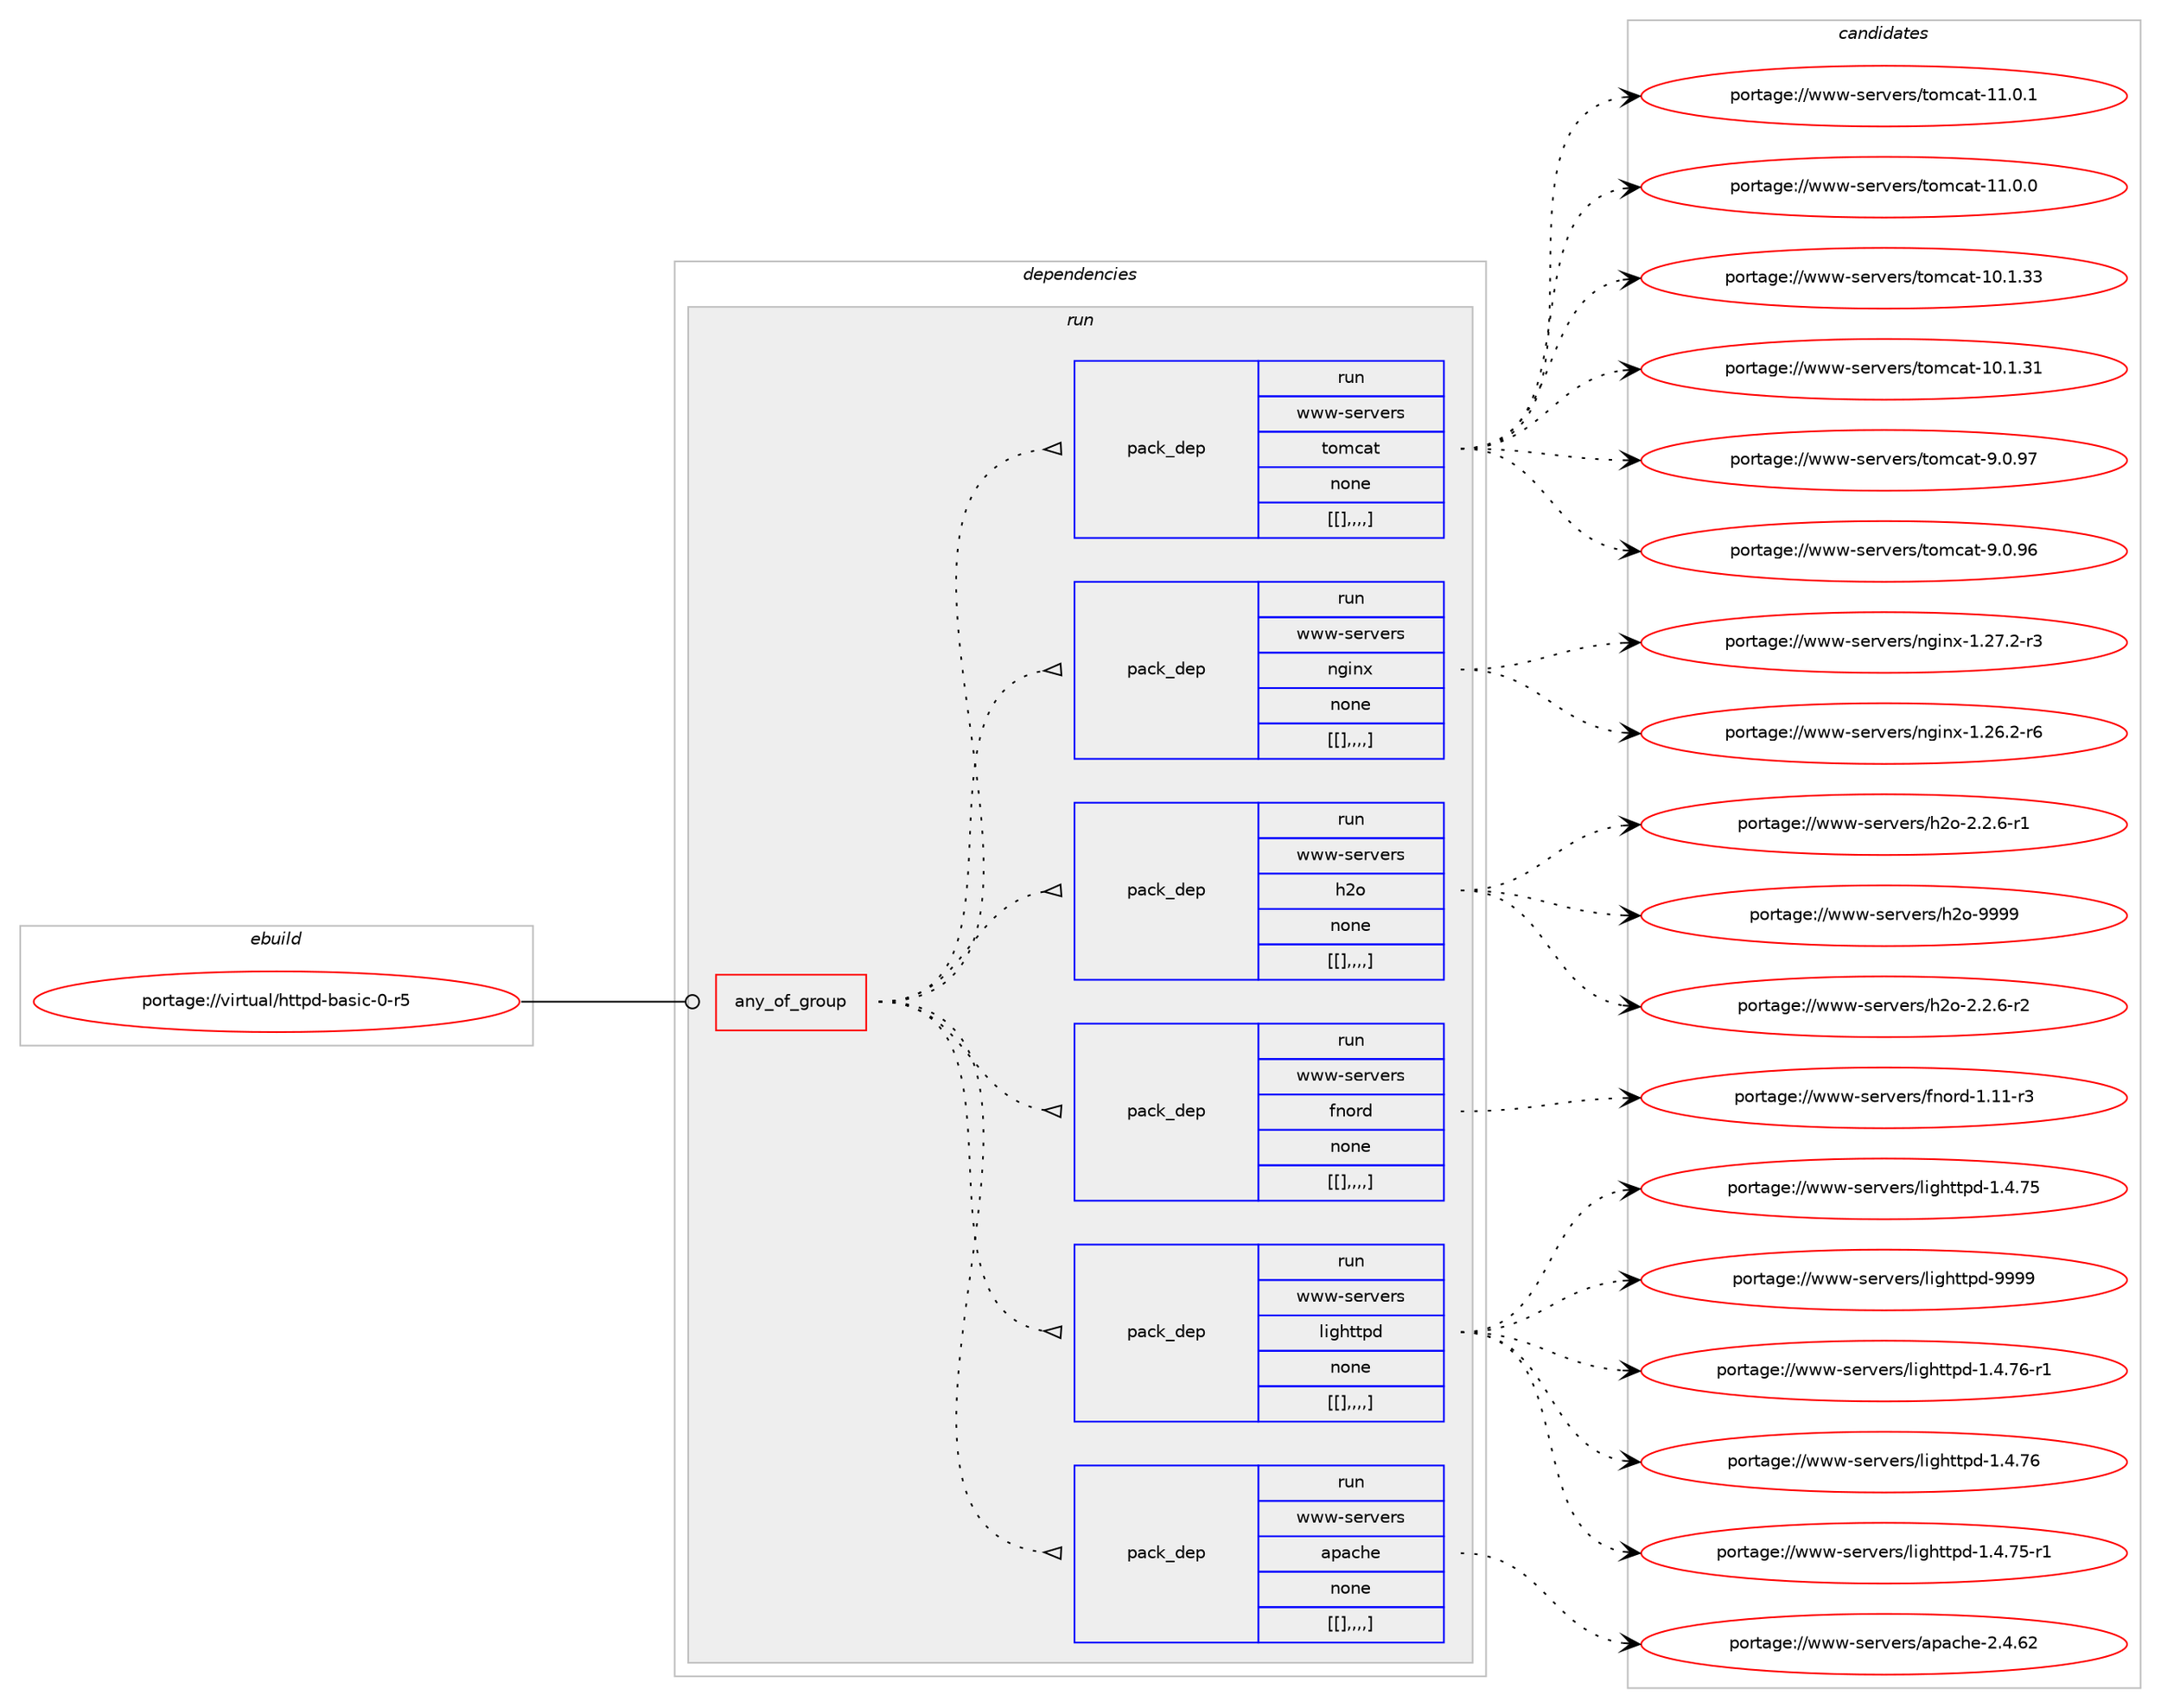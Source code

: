 digraph prolog {

# *************
# Graph options
# *************

newrank=true;
concentrate=true;
compound=true;
graph [rankdir=LR,fontname=Helvetica,fontsize=10,ranksep=1.5];#, ranksep=2.5, nodesep=0.2];
edge  [arrowhead=vee];
node  [fontname=Helvetica,fontsize=10];

# **********
# The ebuild
# **********

subgraph cluster_leftcol {
color=gray;
label=<<i>ebuild</i>>;
id [label="portage://virtual/httpd-basic-0-r5", color=red, width=4, href="../virtual/httpd-basic-0-r5.svg"];
}

# ****************
# The dependencies
# ****************

subgraph cluster_midcol {
color=gray;
label=<<i>dependencies</i>>;
subgraph cluster_compile {
fillcolor="#eeeeee";
style=filled;
label=<<i>compile</i>>;
}
subgraph cluster_compileandrun {
fillcolor="#eeeeee";
style=filled;
label=<<i>compile and run</i>>;
}
subgraph cluster_run {
fillcolor="#eeeeee";
style=filled;
label=<<i>run</i>>;
subgraph any76 {
dependency2168 [label=<<TABLE BORDER="0" CELLBORDER="1" CELLSPACING="0" CELLPADDING="4"><TR><TD CELLPADDING="10">any_of_group</TD></TR></TABLE>>, shape=none, color=red];subgraph pack1627 {
dependency2170 [label=<<TABLE BORDER="0" CELLBORDER="1" CELLSPACING="0" CELLPADDING="4" WIDTH="220"><TR><TD ROWSPAN="6" CELLPADDING="30">pack_dep</TD></TR><TR><TD WIDTH="110">run</TD></TR><TR><TD>www-servers</TD></TR><TR><TD>apache</TD></TR><TR><TD>none</TD></TR><TR><TD>[[],,,,]</TD></TR></TABLE>>, shape=none, color=blue];
}
dependency2168:e -> dependency2170:w [weight=20,style="dotted",arrowhead="oinv"];
subgraph pack1630 {
dependency2172 [label=<<TABLE BORDER="0" CELLBORDER="1" CELLSPACING="0" CELLPADDING="4" WIDTH="220"><TR><TD ROWSPAN="6" CELLPADDING="30">pack_dep</TD></TR><TR><TD WIDTH="110">run</TD></TR><TR><TD>www-servers</TD></TR><TR><TD>lighttpd</TD></TR><TR><TD>none</TD></TR><TR><TD>[[],,,,]</TD></TR></TABLE>>, shape=none, color=blue];
}
dependency2168:e -> dependency2172:w [weight=20,style="dotted",arrowhead="oinv"];
subgraph pack1633 {
dependency2176 [label=<<TABLE BORDER="0" CELLBORDER="1" CELLSPACING="0" CELLPADDING="4" WIDTH="220"><TR><TD ROWSPAN="6" CELLPADDING="30">pack_dep</TD></TR><TR><TD WIDTH="110">run</TD></TR><TR><TD>www-servers</TD></TR><TR><TD>fnord</TD></TR><TR><TD>none</TD></TR><TR><TD>[[],,,,]</TD></TR></TABLE>>, shape=none, color=blue];
}
dependency2168:e -> dependency2176:w [weight=20,style="dotted",arrowhead="oinv"];
subgraph pack1634 {
dependency2177 [label=<<TABLE BORDER="0" CELLBORDER="1" CELLSPACING="0" CELLPADDING="4" WIDTH="220"><TR><TD ROWSPAN="6" CELLPADDING="30">pack_dep</TD></TR><TR><TD WIDTH="110">run</TD></TR><TR><TD>www-servers</TD></TR><TR><TD>h2o</TD></TR><TR><TD>none</TD></TR><TR><TD>[[],,,,]</TD></TR></TABLE>>, shape=none, color=blue];
}
dependency2168:e -> dependency2177:w [weight=20,style="dotted",arrowhead="oinv"];
subgraph pack1637 {
dependency2181 [label=<<TABLE BORDER="0" CELLBORDER="1" CELLSPACING="0" CELLPADDING="4" WIDTH="220"><TR><TD ROWSPAN="6" CELLPADDING="30">pack_dep</TD></TR><TR><TD WIDTH="110">run</TD></TR><TR><TD>www-servers</TD></TR><TR><TD>nginx</TD></TR><TR><TD>none</TD></TR><TR><TD>[[],,,,]</TD></TR></TABLE>>, shape=none, color=blue];
}
dependency2168:e -> dependency2181:w [weight=20,style="dotted",arrowhead="oinv"];
subgraph pack1640 {
dependency2184 [label=<<TABLE BORDER="0" CELLBORDER="1" CELLSPACING="0" CELLPADDING="4" WIDTH="220"><TR><TD ROWSPAN="6" CELLPADDING="30">pack_dep</TD></TR><TR><TD WIDTH="110">run</TD></TR><TR><TD>www-servers</TD></TR><TR><TD>tomcat</TD></TR><TR><TD>none</TD></TR><TR><TD>[[],,,,]</TD></TR></TABLE>>, shape=none, color=blue];
}
dependency2168:e -> dependency2184:w [weight=20,style="dotted",arrowhead="oinv"];
}
id:e -> dependency2168:w [weight=20,style="solid",arrowhead="odot"];
}
}

# **************
# The candidates
# **************

subgraph cluster_choices {
rank=same;
color=gray;
label=<<i>candidates</i>>;

subgraph choice1628 {
color=black;
nodesep=1;
choice119119119451151011141181011141154797112979910410145504652465450 [label="portage://www-servers/apache-2.4.62", color=red, width=4,href="../www-servers/apache-2.4.62.svg"];
dependency2170:e -> choice119119119451151011141181011141154797112979910410145504652465450:w [style=dotted,weight="100"];
}
subgraph choice1629 {
color=black;
nodesep=1;
choice11911911945115101114118101114115471081051031041161161121004557575757 [label="portage://www-servers/lighttpd-9999", color=red, width=4,href="../www-servers/lighttpd-9999.svg"];
choice1191191194511510111411810111411547108105103104116116112100454946524655544511449 [label="portage://www-servers/lighttpd-1.4.76-r1", color=red, width=4,href="../www-servers/lighttpd-1.4.76-r1.svg"];
choice119119119451151011141181011141154710810510310411611611210045494652465554 [label="portage://www-servers/lighttpd-1.4.76", color=red, width=4,href="../www-servers/lighttpd-1.4.76.svg"];
choice1191191194511510111411810111411547108105103104116116112100454946524655534511449 [label="portage://www-servers/lighttpd-1.4.75-r1", color=red, width=4,href="../www-servers/lighttpd-1.4.75-r1.svg"];
choice119119119451151011141181011141154710810510310411611611210045494652465553 [label="portage://www-servers/lighttpd-1.4.75", color=red, width=4,href="../www-servers/lighttpd-1.4.75.svg"];
dependency2172:e -> choice11911911945115101114118101114115471081051031041161161121004557575757:w [style=dotted,weight="100"];
dependency2172:e -> choice1191191194511510111411810111411547108105103104116116112100454946524655544511449:w [style=dotted,weight="100"];
dependency2172:e -> choice119119119451151011141181011141154710810510310411611611210045494652465554:w [style=dotted,weight="100"];
dependency2172:e -> choice1191191194511510111411810111411547108105103104116116112100454946524655534511449:w [style=dotted,weight="100"];
dependency2172:e -> choice119119119451151011141181011141154710810510310411611611210045494652465553:w [style=dotted,weight="100"];
}
subgraph choice1633 {
color=black;
nodesep=1;
choice119119119451151011141181011141154710211011111410045494649494511451 [label="portage://www-servers/fnord-1.11-r3", color=red, width=4,href="../www-servers/fnord-1.11-r3.svg"];
dependency2176:e -> choice119119119451151011141181011141154710211011111410045494649494511451:w [style=dotted,weight="100"];
}
subgraph choice1635 {
color=black;
nodesep=1;
choice1191191194511510111411810111411547104501114557575757 [label="portage://www-servers/h2o-9999", color=red, width=4,href="../www-servers/h2o-9999.svg"];
choice1191191194511510111411810111411547104501114550465046544511450 [label="portage://www-servers/h2o-2.2.6-r2", color=red, width=4,href="../www-servers/h2o-2.2.6-r2.svg"];
choice1191191194511510111411810111411547104501114550465046544511449 [label="portage://www-servers/h2o-2.2.6-r1", color=red, width=4,href="../www-servers/h2o-2.2.6-r1.svg"];
dependency2177:e -> choice1191191194511510111411810111411547104501114557575757:w [style=dotted,weight="100"];
dependency2177:e -> choice1191191194511510111411810111411547104501114550465046544511450:w [style=dotted,weight="100"];
dependency2177:e -> choice1191191194511510111411810111411547104501114550465046544511449:w [style=dotted,weight="100"];
}
subgraph choice1636 {
color=black;
nodesep=1;
choice1191191194511510111411810111411547110103105110120454946505546504511451 [label="portage://www-servers/nginx-1.27.2-r3", color=red, width=4,href="../www-servers/nginx-1.27.2-r3.svg"];
choice1191191194511510111411810111411547110103105110120454946505446504511454 [label="portage://www-servers/nginx-1.26.2-r6", color=red, width=4,href="../www-servers/nginx-1.26.2-r6.svg"];
dependency2181:e -> choice1191191194511510111411810111411547110103105110120454946505546504511451:w [style=dotted,weight="100"];
dependency2181:e -> choice1191191194511510111411810111411547110103105110120454946505446504511454:w [style=dotted,weight="100"];
}
subgraph choice1638 {
color=black;
nodesep=1;
choice1191191194511510111411810111411547116111109999711645494946484649 [label="portage://www-servers/tomcat-11.0.1", color=red, width=4,href="../www-servers/tomcat-11.0.1.svg"];
choice1191191194511510111411810111411547116111109999711645494946484648 [label="portage://www-servers/tomcat-11.0.0", color=red, width=4,href="../www-servers/tomcat-11.0.0.svg"];
choice119119119451151011141181011141154711611110999971164549484649465151 [label="portage://www-servers/tomcat-10.1.33", color=red, width=4,href="../www-servers/tomcat-10.1.33.svg"];
choice119119119451151011141181011141154711611110999971164549484649465149 [label="portage://www-servers/tomcat-10.1.31", color=red, width=4,href="../www-servers/tomcat-10.1.31.svg"];
choice1191191194511510111411810111411547116111109999711645574648465755 [label="portage://www-servers/tomcat-9.0.97", color=red, width=4,href="../www-servers/tomcat-9.0.97.svg"];
choice1191191194511510111411810111411547116111109999711645574648465754 [label="portage://www-servers/tomcat-9.0.96", color=red, width=4,href="../www-servers/tomcat-9.0.96.svg"];
dependency2184:e -> choice1191191194511510111411810111411547116111109999711645494946484649:w [style=dotted,weight="100"];
dependency2184:e -> choice1191191194511510111411810111411547116111109999711645494946484648:w [style=dotted,weight="100"];
dependency2184:e -> choice119119119451151011141181011141154711611110999971164549484649465151:w [style=dotted,weight="100"];
dependency2184:e -> choice119119119451151011141181011141154711611110999971164549484649465149:w [style=dotted,weight="100"];
dependency2184:e -> choice1191191194511510111411810111411547116111109999711645574648465755:w [style=dotted,weight="100"];
dependency2184:e -> choice1191191194511510111411810111411547116111109999711645574648465754:w [style=dotted,weight="100"];
}
}

}
